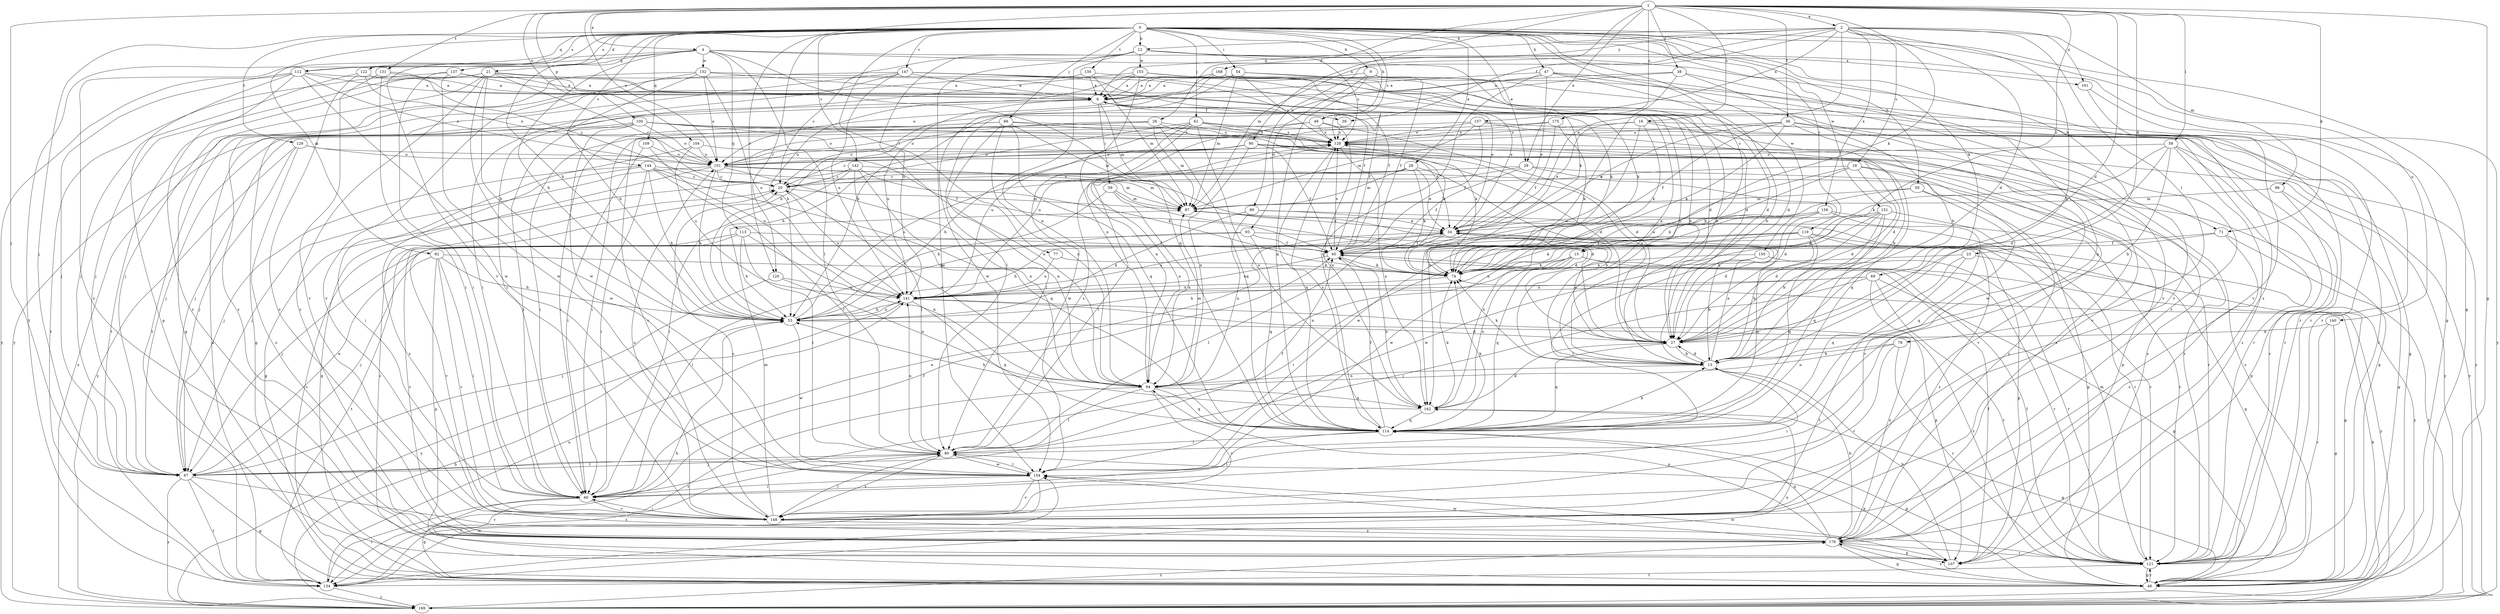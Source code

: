 strict digraph  {
0;
1;
2;
4;
6;
9;
12;
13;
15;
16;
19;
20;
21;
23;
26;
27;
28;
29;
34;
36;
38;
39;
40;
46;
47;
49;
50;
53;
54;
58;
59;
60;
61;
66;
67;
69;
71;
74;
77;
78;
80;
82;
86;
87;
89;
90;
93;
94;
100;
101;
104;
107;
109;
112;
113;
114;
119;
120;
121;
122;
128;
129;
130;
131;
134;
137;
140;
141;
142;
144;
147;
148;
150;
151;
152;
153;
154;
156;
157;
161;
162;
168;
169;
175;
176;
0 -> 9  [label=b];
0 -> 12  [label=b];
0 -> 15  [label=c];
0 -> 21  [label=d];
0 -> 28  [label=e];
0 -> 29  [label=e];
0 -> 46  [label=g];
0 -> 47  [label=h];
0 -> 49  [label=h];
0 -> 50  [label=h];
0 -> 53  [label=h];
0 -> 54  [label=i];
0 -> 61  [label=j];
0 -> 66  [label=j];
0 -> 67  [label=j];
0 -> 69  [label=k];
0 -> 71  [label=k];
0 -> 77  [label=l];
0 -> 82  [label=m];
0 -> 109  [label=q];
0 -> 112  [label=q];
0 -> 119  [label=r];
0 -> 120  [label=r];
0 -> 122  [label=s];
0 -> 128  [label=s];
0 -> 129  [label=t];
0 -> 130  [label=t];
0 -> 137  [label=u];
0 -> 140  [label=u];
0 -> 142  [label=v];
0 -> 144  [label=v];
0 -> 147  [label=v];
0 -> 148  [label=v];
0 -> 150  [label=w];
0 -> 151  [label=w];
1 -> 2  [label=a];
1 -> 4  [label=a];
1 -> 15  [label=c];
1 -> 16  [label=c];
1 -> 23  [label=d];
1 -> 26  [label=d];
1 -> 27  [label=d];
1 -> 29  [label=e];
1 -> 36  [label=f];
1 -> 38  [label=f];
1 -> 46  [label=g];
1 -> 58  [label=i];
1 -> 67  [label=j];
1 -> 71  [label=k];
1 -> 74  [label=k];
1 -> 89  [label=n];
1 -> 90  [label=n];
1 -> 100  [label=o];
1 -> 101  [label=o];
1 -> 104  [label=p];
1 -> 120  [label=r];
1 -> 131  [label=t];
1 -> 175  [label=z];
2 -> 6  [label=a];
2 -> 12  [label=b];
2 -> 13  [label=b];
2 -> 19  [label=c];
2 -> 27  [label=d];
2 -> 34  [label=e];
2 -> 39  [label=f];
2 -> 78  [label=l];
2 -> 86  [label=m];
2 -> 87  [label=m];
2 -> 156  [label=x];
2 -> 157  [label=x];
2 -> 161  [label=x];
2 -> 168  [label=y];
4 -> 53  [label=h];
4 -> 74  [label=k];
4 -> 80  [label=l];
4 -> 112  [label=q];
4 -> 113  [label=q];
4 -> 114  [label=q];
4 -> 134  [label=t];
4 -> 152  [label=w];
4 -> 161  [label=x];
4 -> 176  [label=z];
6 -> 39  [label=f];
6 -> 40  [label=f];
6 -> 46  [label=g];
6 -> 59  [label=i];
6 -> 87  [label=m];
6 -> 141  [label=u];
9 -> 6  [label=a];
9 -> 40  [label=f];
9 -> 93  [label=n];
9 -> 114  [label=q];
9 -> 121  [label=r];
12 -> 20  [label=c];
12 -> 46  [label=g];
12 -> 94  [label=n];
12 -> 128  [label=s];
12 -> 141  [label=u];
12 -> 153  [label=w];
12 -> 154  [label=w];
12 -> 176  [label=z];
13 -> 6  [label=a];
13 -> 27  [label=d];
13 -> 34  [label=e];
13 -> 60  [label=i];
13 -> 74  [label=k];
13 -> 94  [label=n];
15 -> 74  [label=k];
15 -> 94  [label=n];
15 -> 114  [label=q];
15 -> 121  [label=r];
15 -> 141  [label=u];
15 -> 162  [label=x];
15 -> 169  [label=y];
16 -> 13  [label=b];
16 -> 34  [label=e];
16 -> 74  [label=k];
16 -> 121  [label=r];
16 -> 128  [label=s];
16 -> 162  [label=x];
19 -> 20  [label=c];
19 -> 27  [label=d];
19 -> 74  [label=k];
19 -> 107  [label=p];
19 -> 148  [label=v];
19 -> 154  [label=w];
20 -> 87  [label=m];
20 -> 141  [label=u];
21 -> 6  [label=a];
21 -> 13  [label=b];
21 -> 20  [label=c];
21 -> 27  [label=d];
21 -> 46  [label=g];
21 -> 53  [label=h];
21 -> 67  [label=j];
21 -> 134  [label=t];
21 -> 154  [label=w];
21 -> 176  [label=z];
23 -> 46  [label=g];
23 -> 74  [label=k];
23 -> 114  [label=q];
23 -> 134  [label=t];
26 -> 20  [label=c];
26 -> 27  [label=d];
26 -> 60  [label=i];
26 -> 67  [label=j];
26 -> 87  [label=m];
26 -> 114  [label=q];
26 -> 128  [label=s];
27 -> 13  [label=b];
27 -> 34  [label=e];
27 -> 114  [label=q];
27 -> 128  [label=s];
28 -> 13  [label=b];
28 -> 20  [label=c];
28 -> 34  [label=e];
28 -> 74  [label=k];
28 -> 87  [label=m];
28 -> 94  [label=n];
29 -> 20  [label=c];
29 -> 27  [label=d];
29 -> 40  [label=f];
29 -> 80  [label=l];
29 -> 176  [label=z];
34 -> 40  [label=f];
34 -> 80  [label=l];
34 -> 114  [label=q];
34 -> 141  [label=u];
34 -> 176  [label=z];
36 -> 34  [label=e];
36 -> 40  [label=f];
36 -> 46  [label=g];
36 -> 74  [label=k];
36 -> 128  [label=s];
36 -> 148  [label=v];
36 -> 154  [label=w];
38 -> 6  [label=a];
38 -> 13  [label=b];
38 -> 53  [label=h];
38 -> 114  [label=q];
38 -> 162  [label=x];
39 -> 128  [label=s];
40 -> 74  [label=k];
40 -> 128  [label=s];
40 -> 141  [label=u];
40 -> 162  [label=x];
46 -> 20  [label=c];
46 -> 53  [label=h];
46 -> 121  [label=r];
46 -> 128  [label=s];
46 -> 176  [label=z];
47 -> 6  [label=a];
47 -> 13  [label=b];
47 -> 34  [label=e];
47 -> 53  [label=h];
47 -> 114  [label=q];
47 -> 148  [label=v];
47 -> 176  [label=z];
49 -> 27  [label=d];
49 -> 60  [label=i];
49 -> 128  [label=s];
49 -> 141  [label=u];
49 -> 162  [label=x];
50 -> 46  [label=g];
50 -> 74  [label=k];
50 -> 87  [label=m];
50 -> 148  [label=v];
53 -> 27  [label=d];
53 -> 128  [label=s];
53 -> 141  [label=u];
53 -> 154  [label=w];
54 -> 6  [label=a];
54 -> 13  [label=b];
54 -> 74  [label=k];
54 -> 80  [label=l];
54 -> 87  [label=m];
54 -> 128  [label=s];
58 -> 13  [label=b];
58 -> 27  [label=d];
58 -> 74  [label=k];
58 -> 101  [label=o];
58 -> 121  [label=r];
58 -> 169  [label=y];
58 -> 176  [label=z];
59 -> 27  [label=d];
59 -> 53  [label=h];
59 -> 87  [label=m];
59 -> 94  [label=n];
60 -> 34  [label=e];
60 -> 40  [label=f];
60 -> 46  [label=g];
60 -> 134  [label=t];
60 -> 148  [label=v];
61 -> 53  [label=h];
61 -> 74  [label=k];
61 -> 94  [label=n];
61 -> 121  [label=r];
61 -> 128  [label=s];
61 -> 141  [label=u];
61 -> 154  [label=w];
61 -> 162  [label=x];
66 -> 34  [label=e];
66 -> 60  [label=i];
66 -> 80  [label=l];
66 -> 87  [label=m];
66 -> 94  [label=n];
66 -> 114  [label=q];
66 -> 128  [label=s];
66 -> 148  [label=v];
67 -> 34  [label=e];
67 -> 46  [label=g];
67 -> 80  [label=l];
67 -> 121  [label=r];
67 -> 134  [label=t];
67 -> 169  [label=y];
69 -> 46  [label=g];
69 -> 53  [label=h];
69 -> 67  [label=j];
69 -> 107  [label=p];
69 -> 121  [label=r];
69 -> 141  [label=u];
71 -> 40  [label=f];
71 -> 60  [label=i];
71 -> 169  [label=y];
71 -> 176  [label=z];
74 -> 141  [label=u];
77 -> 74  [label=k];
77 -> 141  [label=u];
78 -> 13  [label=b];
78 -> 94  [label=n];
78 -> 121  [label=r];
78 -> 148  [label=v];
80 -> 40  [label=f];
80 -> 67  [label=j];
80 -> 107  [label=p];
80 -> 128  [label=s];
80 -> 134  [label=t];
80 -> 141  [label=u];
80 -> 148  [label=v];
80 -> 154  [label=w];
82 -> 53  [label=h];
82 -> 60  [label=i];
82 -> 67  [label=j];
82 -> 74  [label=k];
82 -> 107  [label=p];
82 -> 148  [label=v];
86 -> 46  [label=g];
86 -> 87  [label=m];
86 -> 107  [label=p];
87 -> 34  [label=e];
89 -> 34  [label=e];
89 -> 53  [label=h];
89 -> 94  [label=n];
89 -> 121  [label=r];
90 -> 20  [label=c];
90 -> 40  [label=f];
90 -> 46  [label=g];
90 -> 53  [label=h];
90 -> 94  [label=n];
90 -> 101  [label=o];
90 -> 114  [label=q];
90 -> 169  [label=y];
93 -> 40  [label=f];
93 -> 60  [label=i];
93 -> 107  [label=p];
93 -> 114  [label=q];
93 -> 134  [label=t];
94 -> 20  [label=c];
94 -> 80  [label=l];
94 -> 87  [label=m];
94 -> 114  [label=q];
94 -> 134  [label=t];
94 -> 148  [label=v];
94 -> 162  [label=x];
100 -> 60  [label=i];
100 -> 67  [label=j];
100 -> 74  [label=k];
100 -> 94  [label=n];
100 -> 101  [label=o];
100 -> 121  [label=r];
100 -> 128  [label=s];
100 -> 154  [label=w];
100 -> 169  [label=y];
101 -> 20  [label=c];
101 -> 27  [label=d];
101 -> 46  [label=g];
101 -> 53  [label=h];
101 -> 67  [label=j];
101 -> 94  [label=n];
101 -> 121  [label=r];
101 -> 128  [label=s];
104 -> 60  [label=i];
104 -> 101  [label=o];
104 -> 121  [label=r];
104 -> 141  [label=u];
107 -> 13  [label=b];
107 -> 20  [label=c];
107 -> 40  [label=f];
107 -> 128  [label=s];
107 -> 154  [label=w];
109 -> 60  [label=i];
109 -> 101  [label=o];
109 -> 141  [label=u];
112 -> 6  [label=a];
112 -> 27  [label=d];
112 -> 67  [label=j];
112 -> 101  [label=o];
112 -> 107  [label=p];
112 -> 154  [label=w];
112 -> 169  [label=y];
112 -> 176  [label=z];
113 -> 40  [label=f];
113 -> 53  [label=h];
113 -> 80  [label=l];
113 -> 94  [label=n];
113 -> 148  [label=v];
113 -> 176  [label=z];
114 -> 13  [label=b];
114 -> 40  [label=f];
114 -> 46  [label=g];
114 -> 60  [label=i];
114 -> 74  [label=k];
114 -> 80  [label=l];
114 -> 128  [label=s];
119 -> 13  [label=b];
119 -> 40  [label=f];
119 -> 46  [label=g];
119 -> 53  [label=h];
119 -> 67  [label=j];
119 -> 74  [label=k];
119 -> 114  [label=q];
119 -> 169  [label=y];
120 -> 67  [label=j];
120 -> 94  [label=n];
120 -> 141  [label=u];
121 -> 40  [label=f];
121 -> 46  [label=g];
121 -> 87  [label=m];
121 -> 134  [label=t];
122 -> 6  [label=a];
122 -> 67  [label=j];
122 -> 101  [label=o];
122 -> 176  [label=z];
128 -> 101  [label=o];
128 -> 114  [label=q];
128 -> 162  [label=x];
128 -> 176  [label=z];
129 -> 40  [label=f];
129 -> 67  [label=j];
129 -> 101  [label=o];
129 -> 169  [label=y];
129 -> 176  [label=z];
130 -> 6  [label=a];
130 -> 34  [label=e];
130 -> 87  [label=m];
130 -> 134  [label=t];
131 -> 6  [label=a];
131 -> 20  [label=c];
131 -> 60  [label=i];
131 -> 148  [label=v];
134 -> 6  [label=a];
134 -> 141  [label=u];
134 -> 154  [label=w];
134 -> 162  [label=x];
134 -> 169  [label=y];
137 -> 6  [label=a];
137 -> 13  [label=b];
137 -> 60  [label=i];
137 -> 134  [label=t];
137 -> 154  [label=w];
140 -> 27  [label=d];
140 -> 46  [label=g];
140 -> 121  [label=r];
141 -> 53  [label=h];
141 -> 114  [label=q];
141 -> 121  [label=r];
141 -> 169  [label=y];
141 -> 176  [label=z];
142 -> 20  [label=c];
142 -> 46  [label=g];
142 -> 60  [label=i];
142 -> 74  [label=k];
142 -> 80  [label=l];
142 -> 87  [label=m];
142 -> 94  [label=n];
144 -> 20  [label=c];
144 -> 53  [label=h];
144 -> 60  [label=i];
144 -> 67  [label=j];
144 -> 80  [label=l];
144 -> 87  [label=m];
144 -> 114  [label=q];
144 -> 176  [label=z];
147 -> 6  [label=a];
147 -> 27  [label=d];
147 -> 40  [label=f];
147 -> 60  [label=i];
147 -> 74  [label=k];
147 -> 141  [label=u];
147 -> 169  [label=y];
147 -> 176  [label=z];
148 -> 20  [label=c];
148 -> 60  [label=i];
148 -> 80  [label=l];
148 -> 87  [label=m];
148 -> 101  [label=o];
148 -> 176  [label=z];
150 -> 13  [label=b];
150 -> 74  [label=k];
150 -> 80  [label=l];
150 -> 121  [label=r];
151 -> 13  [label=b];
151 -> 27  [label=d];
151 -> 34  [label=e];
151 -> 74  [label=k];
151 -> 114  [label=q];
151 -> 121  [label=r];
151 -> 154  [label=w];
152 -> 6  [label=a];
152 -> 53  [label=h];
152 -> 67  [label=j];
152 -> 101  [label=o];
152 -> 121  [label=r];
152 -> 141  [label=u];
152 -> 148  [label=v];
153 -> 6  [label=a];
153 -> 27  [label=d];
153 -> 40  [label=f];
153 -> 53  [label=h];
153 -> 60  [label=i];
153 -> 94  [label=n];
153 -> 169  [label=y];
154 -> 60  [label=i];
154 -> 80  [label=l];
154 -> 134  [label=t];
154 -> 148  [label=v];
156 -> 27  [label=d];
156 -> 34  [label=e];
156 -> 114  [label=q];
156 -> 121  [label=r];
156 -> 154  [label=w];
156 -> 162  [label=x];
157 -> 27  [label=d];
157 -> 40  [label=f];
157 -> 87  [label=m];
157 -> 101  [label=o];
157 -> 128  [label=s];
157 -> 169  [label=y];
161 -> 121  [label=r];
161 -> 148  [label=v];
162 -> 27  [label=d];
162 -> 46  [label=g];
162 -> 53  [label=h];
162 -> 74  [label=k];
162 -> 114  [label=q];
168 -> 6  [label=a];
168 -> 34  [label=e];
168 -> 101  [label=o];
168 -> 148  [label=v];
168 -> 154  [label=w];
169 -> 53  [label=h];
169 -> 74  [label=k];
169 -> 176  [label=z];
175 -> 40  [label=f];
175 -> 74  [label=k];
175 -> 101  [label=o];
175 -> 128  [label=s];
176 -> 13  [label=b];
176 -> 46  [label=g];
176 -> 94  [label=n];
176 -> 107  [label=p];
176 -> 114  [label=q];
176 -> 121  [label=r];
176 -> 154  [label=w];
}
